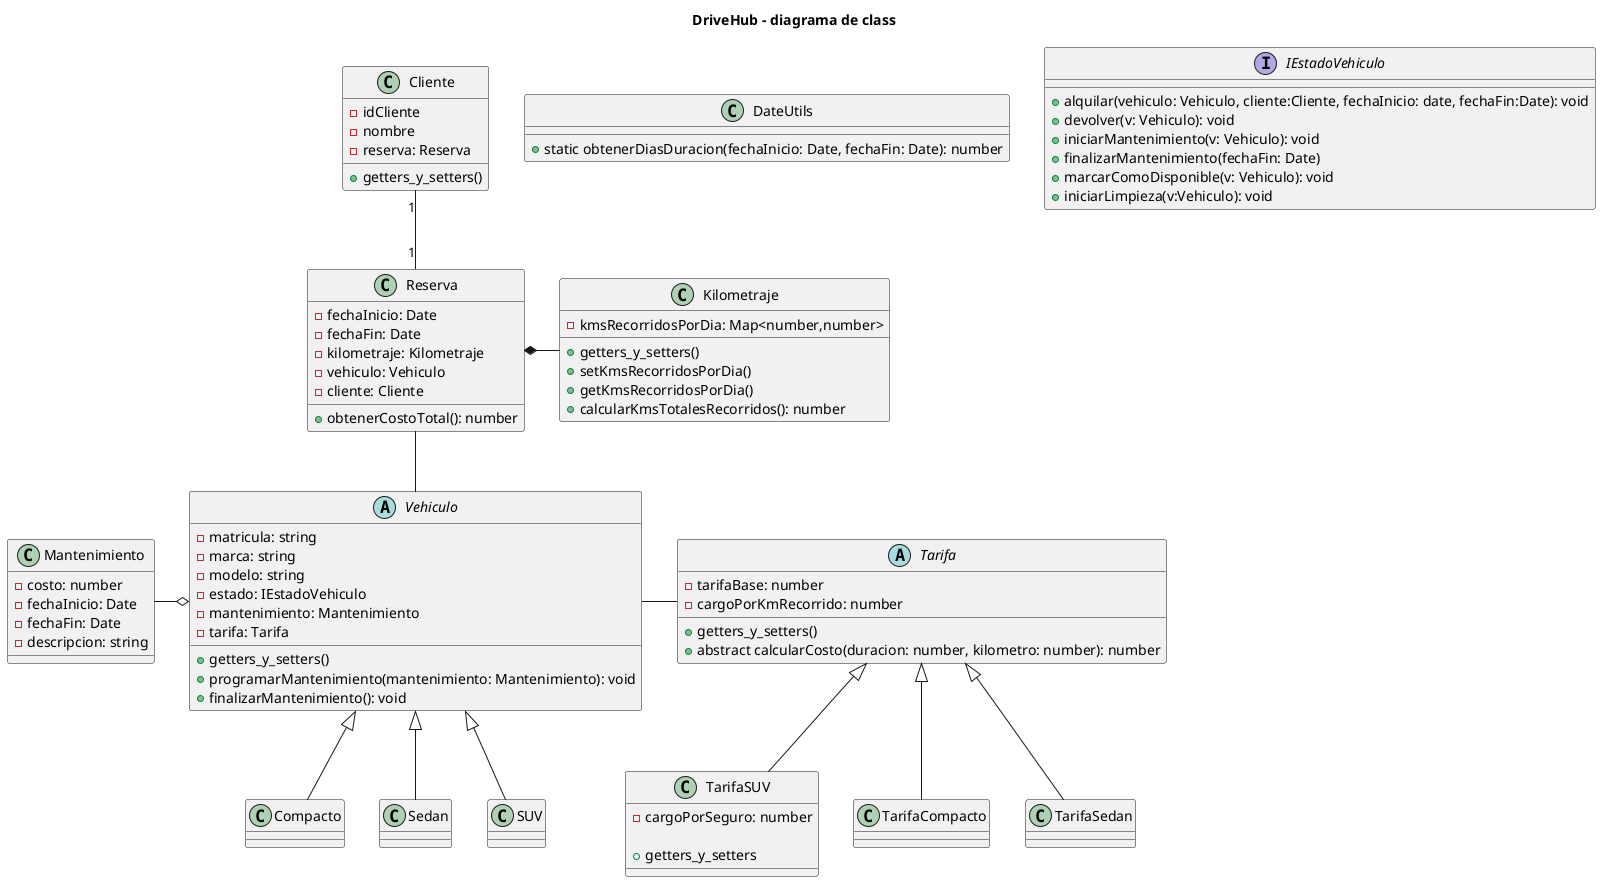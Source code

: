 @startuml 

title DriveHub - diagrama de class

abstract class Vehiculo {
    - matricula: string
    - marca: string
    - modelo: string
    - estado: IEstadoVehiculo
    - mantenimiento: Mantenimiento
    - tarifa: Tarifa
    + getters_y_setters()
    + programarMantenimiento(mantenimiento: Mantenimiento): void
    + finalizarMantenimiento(): void

}

abstract class Tarifa{
    - tarifaBase: number
    - cargoPorKmRecorrido: number
    + getters_y_setters()
    + abstract calcularCosto(duracion: number, kilometro: number): number
}

class TarifaSUV extends Tarifa {
    - cargoPorSeguro: number

    + getters_y_setters
}


class Cliente {
    - idCliente
    - nombre
    - reserva: Reserva
    + getters_y_setters()
}

class Kilometraje{
    -kmsRecorridosPorDia: Map<number,number>

    + getters_y_setters()
    + setKmsRecorridosPorDia()
    + getKmsRecorridosPorDia()
    + calcularKmsTotalesRecorridos(): number
}

class Mantenimiento{
    - costo: number
    - fechaInicio: Date
    - fechaFin: Date
    - descripcion: string
}

class Reserva{
    - fechaInicio: Date
    - fechaFin: Date
    - kilometraje: Kilometraje
    - vehiculo: Vehiculo
    - cliente: Cliente
    + obtenerCostoTotal(): number
}

class DateUtils {
    + static obtenerDiasDuracion(fechaInicio: Date, fechaFin: Date): number
}

' Ver COMO IMPLEMENTAR
' porque tiene que haber una clase para CADA estado, que implemente
' y sobreescriba los metodos de la interfaz
interface IEstadoVehiculo {
    + alquilar(vehiculo: Vehiculo, cliente:Cliente, fechaInicio: date, fechaFin:Date): void
    + devolver(v: Vehiculo): void
    + iniciarMantenimiento(v: Vehiculo): void
    + finalizarMantenimiento(fechaFin: Date)
    + marcarComoDisponible(v: Vehiculo): void
    + iniciarLimpieza(v:Vehiculo): void
}

' Relaciones

Vehiculo <|-d- Compacto
Vehiculo <|-d- Sedan
Vehiculo <|-d- SUV

Tarifa <|-d- TarifaCompacto
Tarifa <|-d- TarifaSedan

Vehiculo -r- Tarifa
Vehiculo o-l- Mantenimiento

Reserva -- Vehiculo
Reserva *-r- Kilometraje

Cliente "1" -- "1" Reserva
' bidireccional

@enduml